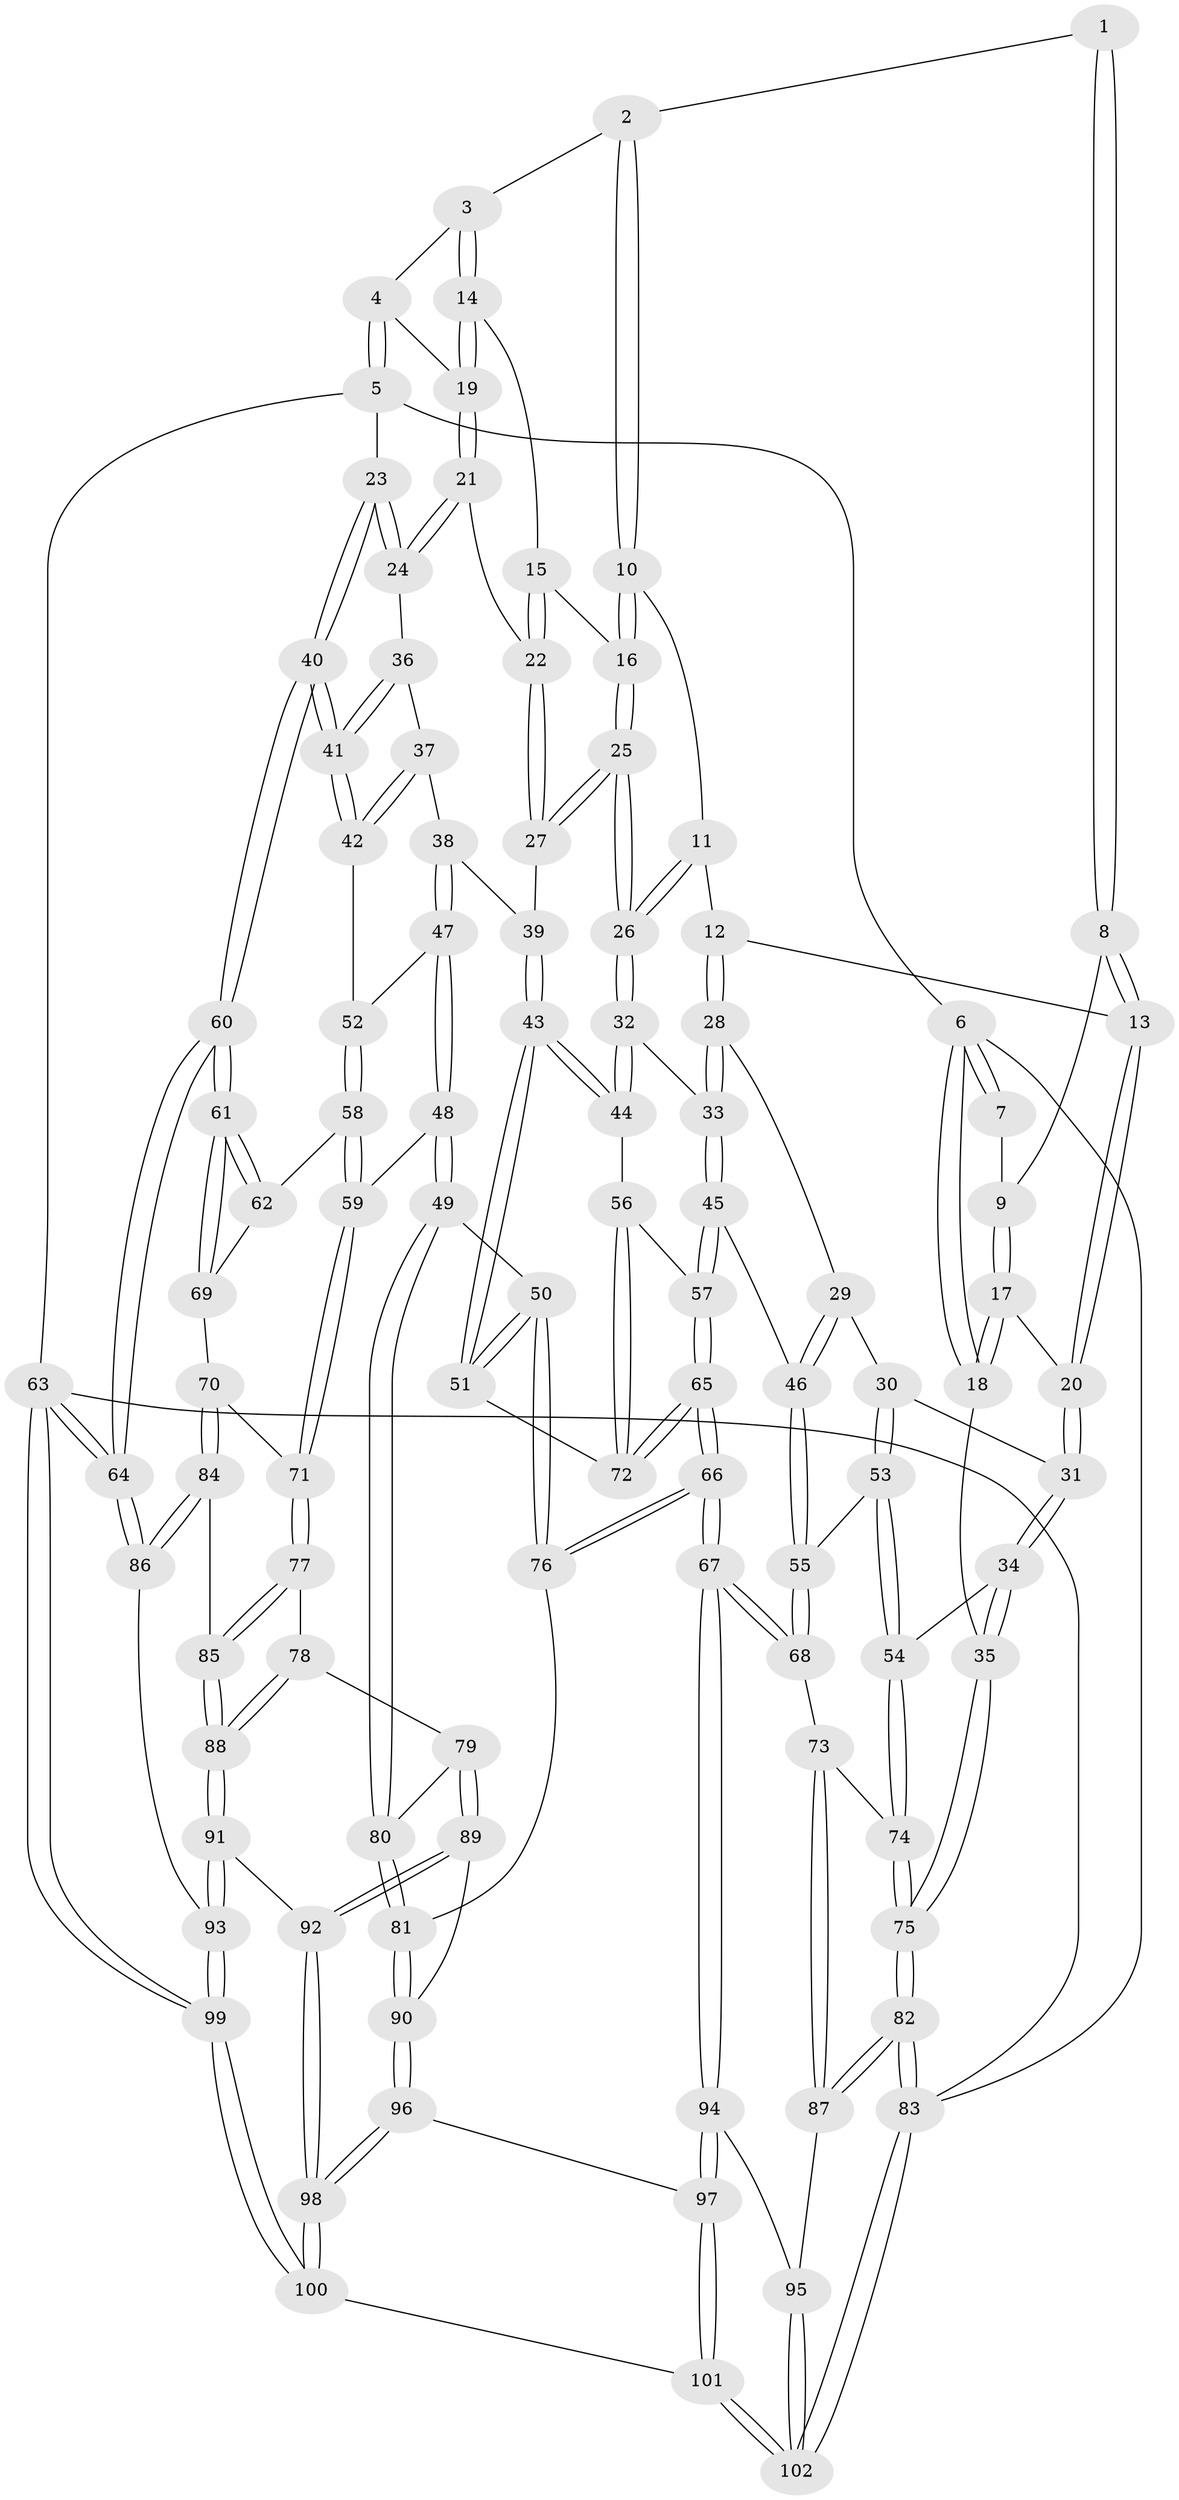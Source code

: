 // Generated by graph-tools (version 1.1) at 2025/38/02/21/25 10:38:58]
// undirected, 102 vertices, 252 edges
graph export_dot {
graph [start="1"]
  node [color=gray90,style=filled];
  1 [pos="+0.40075319077590954+0"];
  2 [pos="+0.4219522126929812+0"];
  3 [pos="+0.6011082092399824+0"];
  4 [pos="+1+0"];
  5 [pos="+1+0"];
  6 [pos="+0+0"];
  7 [pos="+0+0"];
  8 [pos="+0.2670258511814131+0.08029617173084108"];
  9 [pos="+0.1678693918147775+0.06267915752789369"];
  10 [pos="+0.47951318197649623+0.1018746841628484"];
  11 [pos="+0.4121429910333841+0.14749067637372182"];
  12 [pos="+0.3233190350668607+0.19339352743821472"];
  13 [pos="+0.2772115443274045+0.15806772992440168"];
  14 [pos="+0.6696524183628776+0.1136458742791826"];
  15 [pos="+0.6379334701268756+0.12377699961810315"];
  16 [pos="+0.4837028123203318+0.10545797846577383"];
  17 [pos="+0.07118283865271204+0.15232488699348234"];
  18 [pos="+0+0"];
  19 [pos="+0.6884132519801651+0.12089280063857566"];
  20 [pos="+0.12848859662735618+0.21419793319912617"];
  21 [pos="+0.7810593408034777+0.20091510653778843"];
  22 [pos="+0.5975817758976136+0.22513924749440098"];
  23 [pos="+1+0"];
  24 [pos="+0.7909404200976827+0.2088099718390735"];
  25 [pos="+0.5346174956901989+0.30867355145322817"];
  26 [pos="+0.4739198655576397+0.35257751821079136"];
  27 [pos="+0.5533003509116181+0.3072108912030631"];
  28 [pos="+0.3378161474507661+0.28962618956660224"];
  29 [pos="+0.2500750344918334+0.34430611912594766"];
  30 [pos="+0.16848853495751068+0.366306709076465"];
  31 [pos="+0.13365787715676486+0.3517880908133185"];
  32 [pos="+0.46871485855623235+0.3568991073763153"];
  33 [pos="+0.45889269644156017+0.3591117510790442"];
  34 [pos="+0+0.42833175822229025"];
  35 [pos="+0+0.44261152484085337"];
  36 [pos="+0.7889085213191394+0.23876085402901187"];
  37 [pos="+0.7688789831041182+0.2887333058449725"];
  38 [pos="+0.7283152951850002+0.33408588054301835"];
  39 [pos="+0.6188524611414674+0.32440250123954106"];
  40 [pos="+1+0.33752642816693484"];
  41 [pos="+1+0.3545682928124477"];
  42 [pos="+0.9411461941830663+0.41602618912392797"];
  43 [pos="+0.5981714346648234+0.5283356365181653"];
  44 [pos="+0.5778402059780408+0.5160779390596153"];
  45 [pos="+0.39605365735169146+0.46373647572404403"];
  46 [pos="+0.35399764447698695+0.48018013516160934"];
  47 [pos="+0.7348229657599391+0.4019108753844706"];
  48 [pos="+0.7293350306930404+0.5205605834155771"];
  49 [pos="+0.6600323840355216+0.5568268187958717"];
  50 [pos="+0.6520784543928517+0.5559705037615513"];
  51 [pos="+0.6094769603312968+0.5380104241452716"];
  52 [pos="+0.9247887842835096+0.436143761943562"];
  53 [pos="+0.22069338219392115+0.49133829480639624"];
  54 [pos="+0.13697336964153506+0.5678117917956513"];
  55 [pos="+0.29573000317677933+0.5281719338907235"];
  56 [pos="+0.45929609851063713+0.5406793125125305"];
  57 [pos="+0.4464534851565281+0.5411345480551886"];
  58 [pos="+0.8835963717813756+0.5129187665620416"];
  59 [pos="+0.7926847014440448+0.5474339928644075"];
  60 [pos="+1+0.6206864416453085"];
  61 [pos="+1+0.6142343454302687"];
  62 [pos="+0.8905287270949855+0.5180900968850761"];
  63 [pos="+1+1"];
  64 [pos="+1+0.8614727470046352"];
  65 [pos="+0.39717746246645536+0.7469918804242957"];
  66 [pos="+0.3927149355542892+0.7571137164350689"];
  67 [pos="+0.3709453220900367+0.7678653058234682"];
  68 [pos="+0.3118087899445934+0.6899775773758906"];
  69 [pos="+0.9358846740526805+0.6524648869099731"];
  70 [pos="+0.9203945294876944+0.6605201327816449"];
  71 [pos="+0.8263787481283894+0.6329980387756391"];
  72 [pos="+0.5195526759096295+0.6008532804608064"];
  73 [pos="+0.1979817352102171+0.6558145368693999"];
  74 [pos="+0.137347654715259+0.608058573394212"];
  75 [pos="+0+0.8038479033717751"];
  76 [pos="+0.48161622671403564+0.7552000806531798"];
  77 [pos="+0.8007966904970385+0.704259947245287"];
  78 [pos="+0.7496365622510527+0.733099012963778"];
  79 [pos="+0.6901230061622021+0.7314249518095444"];
  80 [pos="+0.6797504931795858+0.7253435975375588"];
  81 [pos="+0.55647864156716+0.7742378401100807"];
  82 [pos="+0+0.9356299387471413"];
  83 [pos="+0+1"];
  84 [pos="+0.911003686187277+0.7652643281509067"];
  85 [pos="+0.8721002164464561+0.7644751044171003"];
  86 [pos="+1+0.847437502123072"];
  87 [pos="+0+0.8723442019718273"];
  88 [pos="+0.802057591013345+0.841650429706193"];
  89 [pos="+0.704146853430252+0.8623994947187446"];
  90 [pos="+0.6208912881005099+0.882310530648654"];
  91 [pos="+0.796166437911962+0.8820216774687786"];
  92 [pos="+0.7473400770384957+0.8850037402569395"];
  93 [pos="+0.8538823263747451+0.9308430845627113"];
  94 [pos="+0.3586233877743961+0.7987872477113116"];
  95 [pos="+0.2845144903560019+0.8281172174674927"];
  96 [pos="+0.6043391003698991+0.9314115452143313"];
  97 [pos="+0.4139037970846408+0.9521191712073827"];
  98 [pos="+0.6658490741783598+1"];
  99 [pos="+0.8258369812262788+1"];
  100 [pos="+0.6971000263521092+1"];
  101 [pos="+0.4030435819189001+1"];
  102 [pos="+0.06344539792348472+1"];
  1 -- 2;
  1 -- 8;
  1 -- 8;
  2 -- 3;
  2 -- 10;
  2 -- 10;
  3 -- 4;
  3 -- 14;
  3 -- 14;
  4 -- 5;
  4 -- 5;
  4 -- 19;
  5 -- 6;
  5 -- 23;
  5 -- 63;
  6 -- 7;
  6 -- 7;
  6 -- 18;
  6 -- 18;
  6 -- 83;
  7 -- 9;
  8 -- 9;
  8 -- 13;
  8 -- 13;
  9 -- 17;
  9 -- 17;
  10 -- 11;
  10 -- 16;
  10 -- 16;
  11 -- 12;
  11 -- 26;
  11 -- 26;
  12 -- 13;
  12 -- 28;
  12 -- 28;
  13 -- 20;
  13 -- 20;
  14 -- 15;
  14 -- 19;
  14 -- 19;
  15 -- 16;
  15 -- 22;
  15 -- 22;
  16 -- 25;
  16 -- 25;
  17 -- 18;
  17 -- 18;
  17 -- 20;
  18 -- 35;
  19 -- 21;
  19 -- 21;
  20 -- 31;
  20 -- 31;
  21 -- 22;
  21 -- 24;
  21 -- 24;
  22 -- 27;
  22 -- 27;
  23 -- 24;
  23 -- 24;
  23 -- 40;
  23 -- 40;
  24 -- 36;
  25 -- 26;
  25 -- 26;
  25 -- 27;
  25 -- 27;
  26 -- 32;
  26 -- 32;
  27 -- 39;
  28 -- 29;
  28 -- 33;
  28 -- 33;
  29 -- 30;
  29 -- 46;
  29 -- 46;
  30 -- 31;
  30 -- 53;
  30 -- 53;
  31 -- 34;
  31 -- 34;
  32 -- 33;
  32 -- 44;
  32 -- 44;
  33 -- 45;
  33 -- 45;
  34 -- 35;
  34 -- 35;
  34 -- 54;
  35 -- 75;
  35 -- 75;
  36 -- 37;
  36 -- 41;
  36 -- 41;
  37 -- 38;
  37 -- 42;
  37 -- 42;
  38 -- 39;
  38 -- 47;
  38 -- 47;
  39 -- 43;
  39 -- 43;
  40 -- 41;
  40 -- 41;
  40 -- 60;
  40 -- 60;
  41 -- 42;
  41 -- 42;
  42 -- 52;
  43 -- 44;
  43 -- 44;
  43 -- 51;
  43 -- 51;
  44 -- 56;
  45 -- 46;
  45 -- 57;
  45 -- 57;
  46 -- 55;
  46 -- 55;
  47 -- 48;
  47 -- 48;
  47 -- 52;
  48 -- 49;
  48 -- 49;
  48 -- 59;
  49 -- 50;
  49 -- 80;
  49 -- 80;
  50 -- 51;
  50 -- 51;
  50 -- 76;
  50 -- 76;
  51 -- 72;
  52 -- 58;
  52 -- 58;
  53 -- 54;
  53 -- 54;
  53 -- 55;
  54 -- 74;
  54 -- 74;
  55 -- 68;
  55 -- 68;
  56 -- 57;
  56 -- 72;
  56 -- 72;
  57 -- 65;
  57 -- 65;
  58 -- 59;
  58 -- 59;
  58 -- 62;
  59 -- 71;
  59 -- 71;
  60 -- 61;
  60 -- 61;
  60 -- 64;
  60 -- 64;
  61 -- 62;
  61 -- 62;
  61 -- 69;
  61 -- 69;
  62 -- 69;
  63 -- 64;
  63 -- 64;
  63 -- 99;
  63 -- 99;
  63 -- 83;
  64 -- 86;
  64 -- 86;
  65 -- 66;
  65 -- 66;
  65 -- 72;
  65 -- 72;
  66 -- 67;
  66 -- 67;
  66 -- 76;
  66 -- 76;
  67 -- 68;
  67 -- 68;
  67 -- 94;
  67 -- 94;
  68 -- 73;
  69 -- 70;
  70 -- 71;
  70 -- 84;
  70 -- 84;
  71 -- 77;
  71 -- 77;
  73 -- 74;
  73 -- 87;
  73 -- 87;
  74 -- 75;
  74 -- 75;
  75 -- 82;
  75 -- 82;
  76 -- 81;
  77 -- 78;
  77 -- 85;
  77 -- 85;
  78 -- 79;
  78 -- 88;
  78 -- 88;
  79 -- 80;
  79 -- 89;
  79 -- 89;
  80 -- 81;
  80 -- 81;
  81 -- 90;
  81 -- 90;
  82 -- 83;
  82 -- 83;
  82 -- 87;
  82 -- 87;
  83 -- 102;
  83 -- 102;
  84 -- 85;
  84 -- 86;
  84 -- 86;
  85 -- 88;
  85 -- 88;
  86 -- 93;
  87 -- 95;
  88 -- 91;
  88 -- 91;
  89 -- 90;
  89 -- 92;
  89 -- 92;
  90 -- 96;
  90 -- 96;
  91 -- 92;
  91 -- 93;
  91 -- 93;
  92 -- 98;
  92 -- 98;
  93 -- 99;
  93 -- 99;
  94 -- 95;
  94 -- 97;
  94 -- 97;
  95 -- 102;
  95 -- 102;
  96 -- 97;
  96 -- 98;
  96 -- 98;
  97 -- 101;
  97 -- 101;
  98 -- 100;
  98 -- 100;
  99 -- 100;
  99 -- 100;
  100 -- 101;
  101 -- 102;
  101 -- 102;
}
